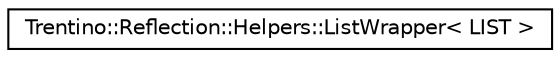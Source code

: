 digraph G
{
  edge [fontname="Helvetica",fontsize="10",labelfontname="Helvetica",labelfontsize="10"];
  node [fontname="Helvetica",fontsize="10",shape=record];
  rankdir="LR";
  Node1 [label="Trentino::Reflection::Helpers::ListWrapper\< LIST \>",height=0.2,width=0.4,color="black", fillcolor="white", style="filled",URL="$class_trentino_1_1_reflection_1_1_helpers_1_1_list_wrapper.html",tooltip="Resolves a std::list."];
}
